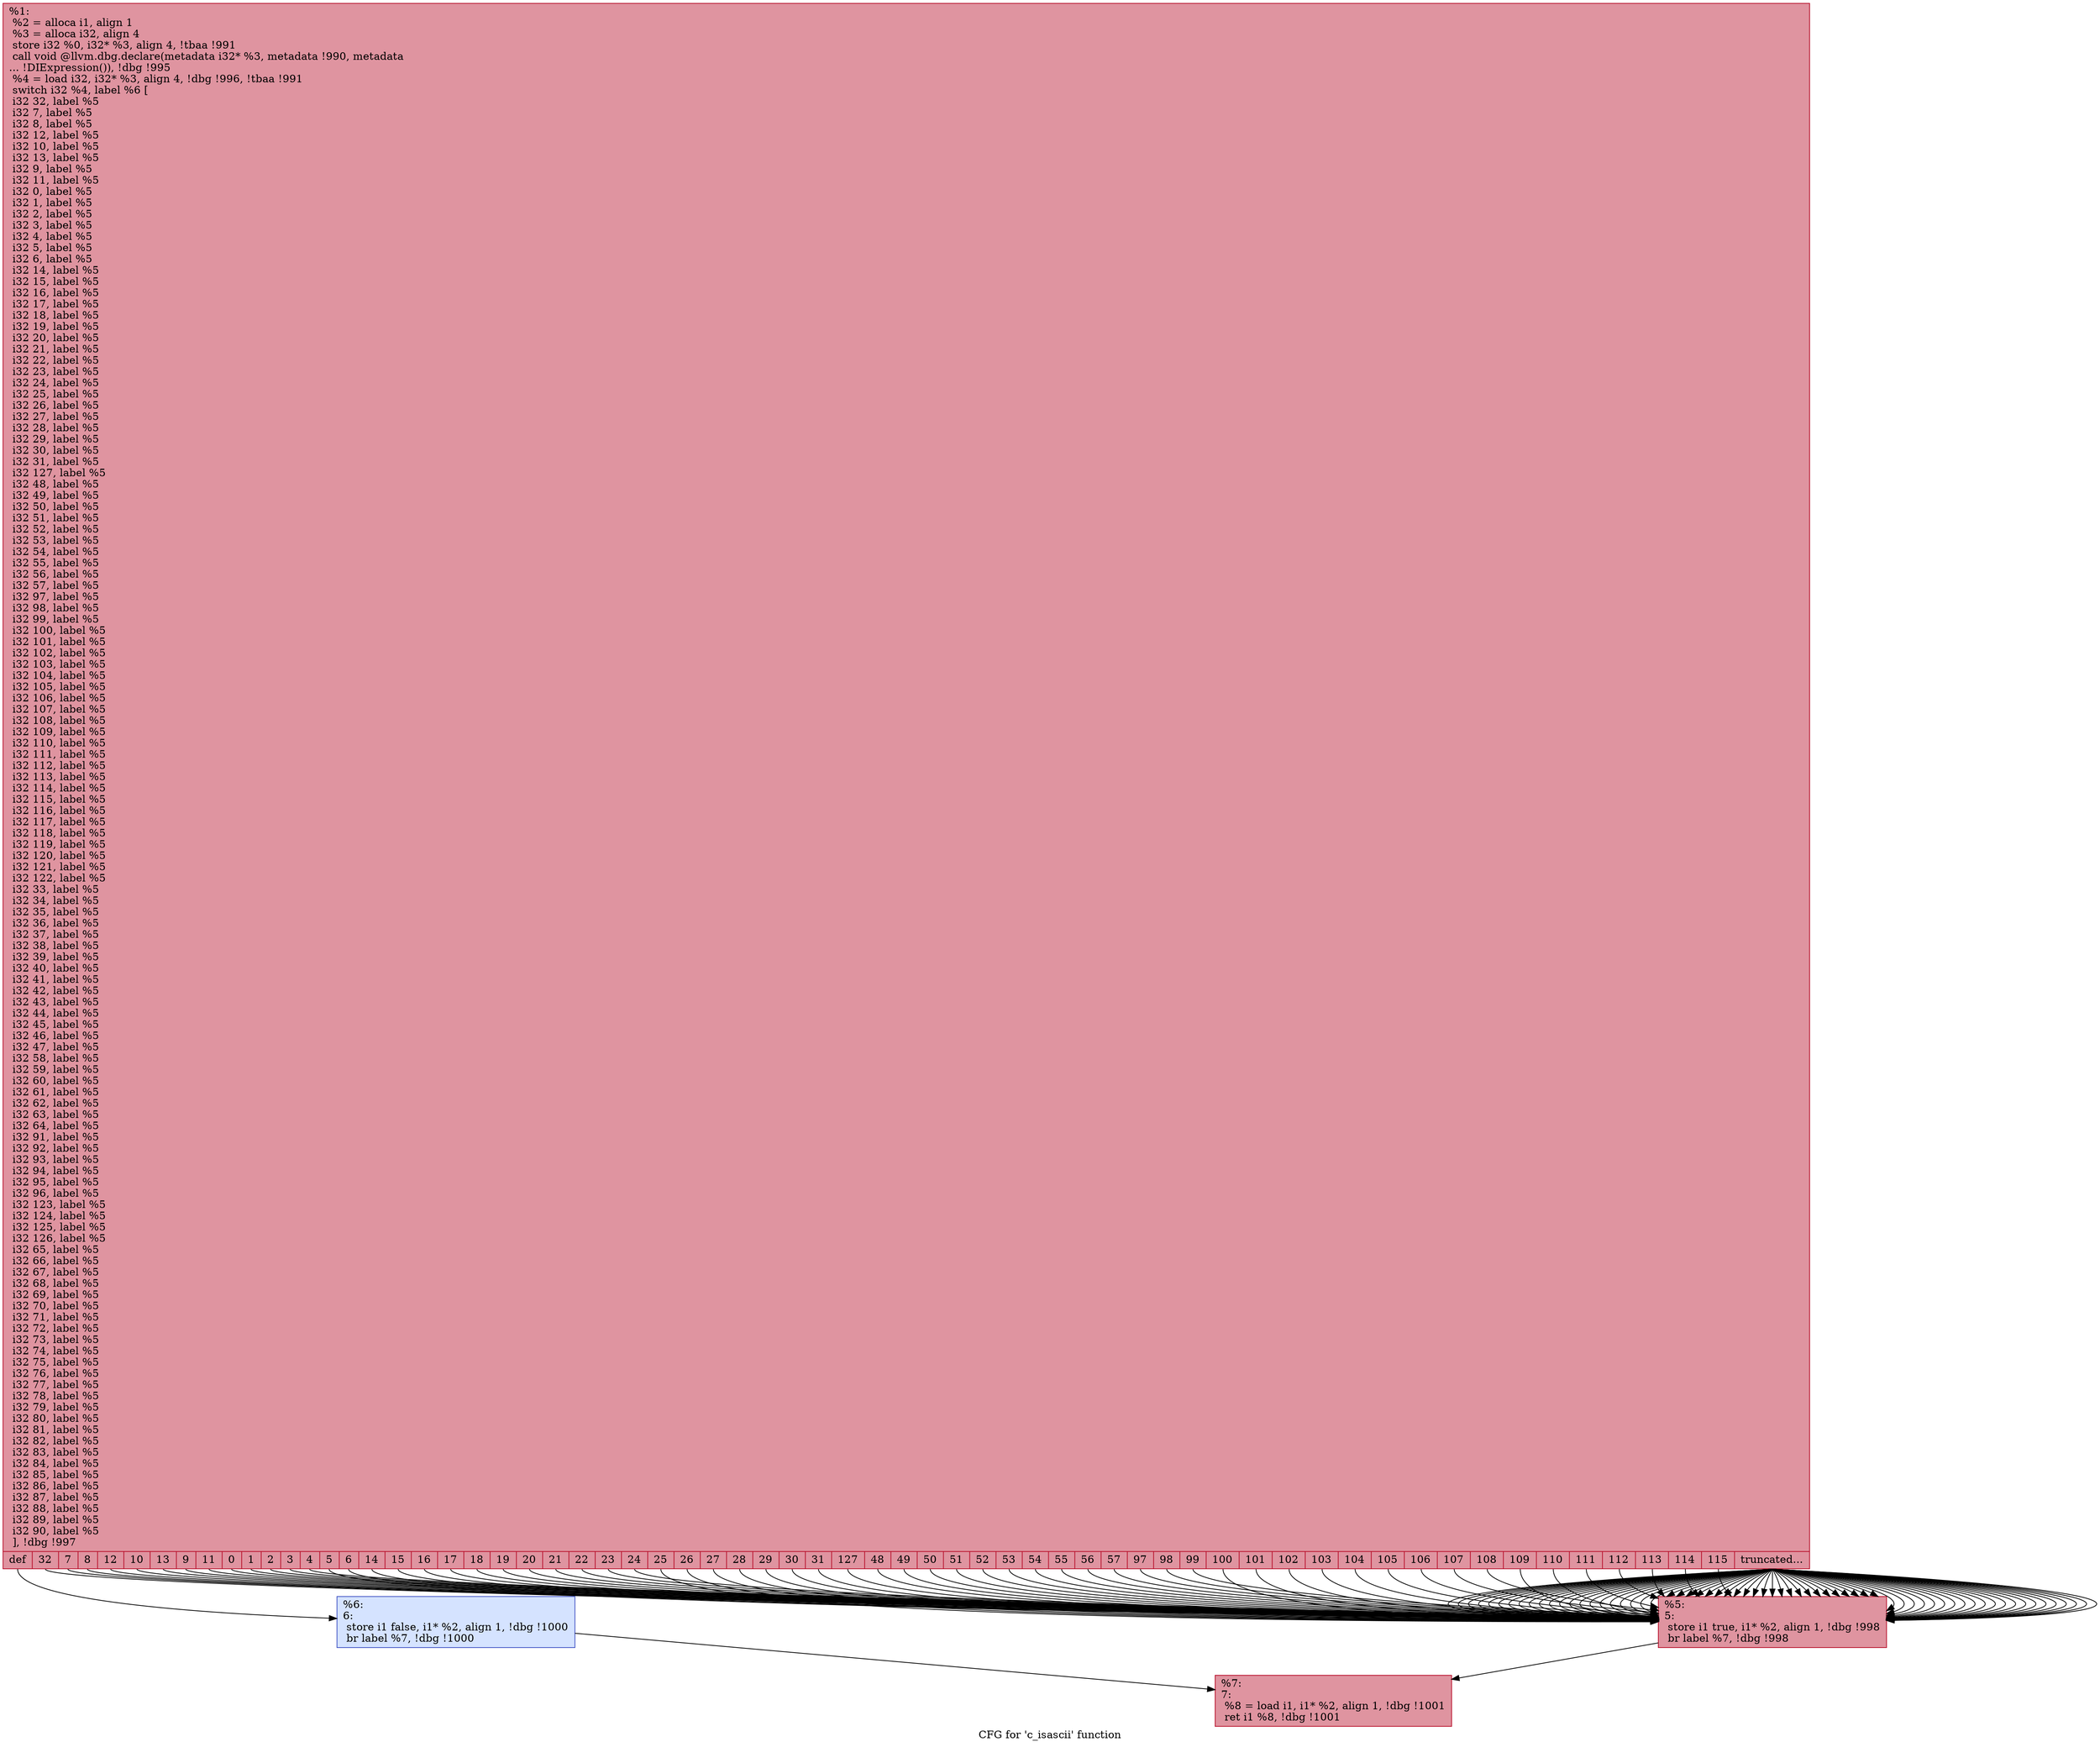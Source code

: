 digraph "CFG for 'c_isascii' function" {
	label="CFG for 'c_isascii' function";

	Node0xd80430 [shape=record,color="#b70d28ff", style=filled, fillcolor="#b70d2870",label="{%1:\l  %2 = alloca i1, align 1\l  %3 = alloca i32, align 4\l  store i32 %0, i32* %3, align 4, !tbaa !991\l  call void @llvm.dbg.declare(metadata i32* %3, metadata !990, metadata\l... !DIExpression()), !dbg !995\l  %4 = load i32, i32* %3, align 4, !dbg !996, !tbaa !991\l  switch i32 %4, label %6 [\l    i32 32, label %5\l    i32 7, label %5\l    i32 8, label %5\l    i32 12, label %5\l    i32 10, label %5\l    i32 13, label %5\l    i32 9, label %5\l    i32 11, label %5\l    i32 0, label %5\l    i32 1, label %5\l    i32 2, label %5\l    i32 3, label %5\l    i32 4, label %5\l    i32 5, label %5\l    i32 6, label %5\l    i32 14, label %5\l    i32 15, label %5\l    i32 16, label %5\l    i32 17, label %5\l    i32 18, label %5\l    i32 19, label %5\l    i32 20, label %5\l    i32 21, label %5\l    i32 22, label %5\l    i32 23, label %5\l    i32 24, label %5\l    i32 25, label %5\l    i32 26, label %5\l    i32 27, label %5\l    i32 28, label %5\l    i32 29, label %5\l    i32 30, label %5\l    i32 31, label %5\l    i32 127, label %5\l    i32 48, label %5\l    i32 49, label %5\l    i32 50, label %5\l    i32 51, label %5\l    i32 52, label %5\l    i32 53, label %5\l    i32 54, label %5\l    i32 55, label %5\l    i32 56, label %5\l    i32 57, label %5\l    i32 97, label %5\l    i32 98, label %5\l    i32 99, label %5\l    i32 100, label %5\l    i32 101, label %5\l    i32 102, label %5\l    i32 103, label %5\l    i32 104, label %5\l    i32 105, label %5\l    i32 106, label %5\l    i32 107, label %5\l    i32 108, label %5\l    i32 109, label %5\l    i32 110, label %5\l    i32 111, label %5\l    i32 112, label %5\l    i32 113, label %5\l    i32 114, label %5\l    i32 115, label %5\l    i32 116, label %5\l    i32 117, label %5\l    i32 118, label %5\l    i32 119, label %5\l    i32 120, label %5\l    i32 121, label %5\l    i32 122, label %5\l    i32 33, label %5\l    i32 34, label %5\l    i32 35, label %5\l    i32 36, label %5\l    i32 37, label %5\l    i32 38, label %5\l    i32 39, label %5\l    i32 40, label %5\l    i32 41, label %5\l    i32 42, label %5\l    i32 43, label %5\l    i32 44, label %5\l    i32 45, label %5\l    i32 46, label %5\l    i32 47, label %5\l    i32 58, label %5\l    i32 59, label %5\l    i32 60, label %5\l    i32 61, label %5\l    i32 62, label %5\l    i32 63, label %5\l    i32 64, label %5\l    i32 91, label %5\l    i32 92, label %5\l    i32 93, label %5\l    i32 94, label %5\l    i32 95, label %5\l    i32 96, label %5\l    i32 123, label %5\l    i32 124, label %5\l    i32 125, label %5\l    i32 126, label %5\l    i32 65, label %5\l    i32 66, label %5\l    i32 67, label %5\l    i32 68, label %5\l    i32 69, label %5\l    i32 70, label %5\l    i32 71, label %5\l    i32 72, label %5\l    i32 73, label %5\l    i32 74, label %5\l    i32 75, label %5\l    i32 76, label %5\l    i32 77, label %5\l    i32 78, label %5\l    i32 79, label %5\l    i32 80, label %5\l    i32 81, label %5\l    i32 82, label %5\l    i32 83, label %5\l    i32 84, label %5\l    i32 85, label %5\l    i32 86, label %5\l    i32 87, label %5\l    i32 88, label %5\l    i32 89, label %5\l    i32 90, label %5\l  ], !dbg !997\l|{<s0>def|<s1>32|<s2>7|<s3>8|<s4>12|<s5>10|<s6>13|<s7>9|<s8>11|<s9>0|<s10>1|<s11>2|<s12>3|<s13>4|<s14>5|<s15>6|<s16>14|<s17>15|<s18>16|<s19>17|<s20>18|<s21>19|<s22>20|<s23>21|<s24>22|<s25>23|<s26>24|<s27>25|<s28>26|<s29>27|<s30>28|<s31>29|<s32>30|<s33>31|<s34>127|<s35>48|<s36>49|<s37>50|<s38>51|<s39>52|<s40>53|<s41>54|<s42>55|<s43>56|<s44>57|<s45>97|<s46>98|<s47>99|<s48>100|<s49>101|<s50>102|<s51>103|<s52>104|<s53>105|<s54>106|<s55>107|<s56>108|<s57>109|<s58>110|<s59>111|<s60>112|<s61>113|<s62>114|<s63>115|<s64>truncated...}}"];
	Node0xd80430:s0 -> Node0xd804d0;
	Node0xd80430:s1 -> Node0xd80480;
	Node0xd80430:s2 -> Node0xd80480;
	Node0xd80430:s3 -> Node0xd80480;
	Node0xd80430:s4 -> Node0xd80480;
	Node0xd80430:s5 -> Node0xd80480;
	Node0xd80430:s6 -> Node0xd80480;
	Node0xd80430:s7 -> Node0xd80480;
	Node0xd80430:s8 -> Node0xd80480;
	Node0xd80430:s9 -> Node0xd80480;
	Node0xd80430:s10 -> Node0xd80480;
	Node0xd80430:s11 -> Node0xd80480;
	Node0xd80430:s12 -> Node0xd80480;
	Node0xd80430:s13 -> Node0xd80480;
	Node0xd80430:s14 -> Node0xd80480;
	Node0xd80430:s15 -> Node0xd80480;
	Node0xd80430:s16 -> Node0xd80480;
	Node0xd80430:s17 -> Node0xd80480;
	Node0xd80430:s18 -> Node0xd80480;
	Node0xd80430:s19 -> Node0xd80480;
	Node0xd80430:s20 -> Node0xd80480;
	Node0xd80430:s21 -> Node0xd80480;
	Node0xd80430:s22 -> Node0xd80480;
	Node0xd80430:s23 -> Node0xd80480;
	Node0xd80430:s24 -> Node0xd80480;
	Node0xd80430:s25 -> Node0xd80480;
	Node0xd80430:s26 -> Node0xd80480;
	Node0xd80430:s27 -> Node0xd80480;
	Node0xd80430:s28 -> Node0xd80480;
	Node0xd80430:s29 -> Node0xd80480;
	Node0xd80430:s30 -> Node0xd80480;
	Node0xd80430:s31 -> Node0xd80480;
	Node0xd80430:s32 -> Node0xd80480;
	Node0xd80430:s33 -> Node0xd80480;
	Node0xd80430:s34 -> Node0xd80480;
	Node0xd80430:s35 -> Node0xd80480;
	Node0xd80430:s36 -> Node0xd80480;
	Node0xd80430:s37 -> Node0xd80480;
	Node0xd80430:s38 -> Node0xd80480;
	Node0xd80430:s39 -> Node0xd80480;
	Node0xd80430:s40 -> Node0xd80480;
	Node0xd80430:s41 -> Node0xd80480;
	Node0xd80430:s42 -> Node0xd80480;
	Node0xd80430:s43 -> Node0xd80480;
	Node0xd80430:s44 -> Node0xd80480;
	Node0xd80430:s45 -> Node0xd80480;
	Node0xd80430:s46 -> Node0xd80480;
	Node0xd80430:s47 -> Node0xd80480;
	Node0xd80430:s48 -> Node0xd80480;
	Node0xd80430:s49 -> Node0xd80480;
	Node0xd80430:s50 -> Node0xd80480;
	Node0xd80430:s51 -> Node0xd80480;
	Node0xd80430:s52 -> Node0xd80480;
	Node0xd80430:s53 -> Node0xd80480;
	Node0xd80430:s54 -> Node0xd80480;
	Node0xd80430:s55 -> Node0xd80480;
	Node0xd80430:s56 -> Node0xd80480;
	Node0xd80430:s57 -> Node0xd80480;
	Node0xd80430:s58 -> Node0xd80480;
	Node0xd80430:s59 -> Node0xd80480;
	Node0xd80430:s60 -> Node0xd80480;
	Node0xd80430:s61 -> Node0xd80480;
	Node0xd80430:s62 -> Node0xd80480;
	Node0xd80430:s63 -> Node0xd80480;
	Node0xd80430:s64 -> Node0xd80480;
	Node0xd80430:s64 -> Node0xd80480;
	Node0xd80430:s64 -> Node0xd80480;
	Node0xd80430:s64 -> Node0xd80480;
	Node0xd80430:s64 -> Node0xd80480;
	Node0xd80430:s64 -> Node0xd80480;
	Node0xd80430:s64 -> Node0xd80480;
	Node0xd80430:s64 -> Node0xd80480;
	Node0xd80430:s64 -> Node0xd80480;
	Node0xd80430:s64 -> Node0xd80480;
	Node0xd80430:s64 -> Node0xd80480;
	Node0xd80430:s64 -> Node0xd80480;
	Node0xd80430:s64 -> Node0xd80480;
	Node0xd80430:s64 -> Node0xd80480;
	Node0xd80430:s64 -> Node0xd80480;
	Node0xd80430:s64 -> Node0xd80480;
	Node0xd80430:s64 -> Node0xd80480;
	Node0xd80430:s64 -> Node0xd80480;
	Node0xd80430:s64 -> Node0xd80480;
	Node0xd80430:s64 -> Node0xd80480;
	Node0xd80430:s64 -> Node0xd80480;
	Node0xd80430:s64 -> Node0xd80480;
	Node0xd80430:s64 -> Node0xd80480;
	Node0xd80430:s64 -> Node0xd80480;
	Node0xd80430:s64 -> Node0xd80480;
	Node0xd80430:s64 -> Node0xd80480;
	Node0xd80430:s64 -> Node0xd80480;
	Node0xd80430:s64 -> Node0xd80480;
	Node0xd80430:s64 -> Node0xd80480;
	Node0xd80430:s64 -> Node0xd80480;
	Node0xd80430:s64 -> Node0xd80480;
	Node0xd80430:s64 -> Node0xd80480;
	Node0xd80430:s64 -> Node0xd80480;
	Node0xd80430:s64 -> Node0xd80480;
	Node0xd80430:s64 -> Node0xd80480;
	Node0xd80430:s64 -> Node0xd80480;
	Node0xd80430:s64 -> Node0xd80480;
	Node0xd80430:s64 -> Node0xd80480;
	Node0xd80430:s64 -> Node0xd80480;
	Node0xd80430:s64 -> Node0xd80480;
	Node0xd80430:s64 -> Node0xd80480;
	Node0xd80430:s64 -> Node0xd80480;
	Node0xd80430:s64 -> Node0xd80480;
	Node0xd80430:s64 -> Node0xd80480;
	Node0xd80430:s64 -> Node0xd80480;
	Node0xd80430:s64 -> Node0xd80480;
	Node0xd80430:s64 -> Node0xd80480;
	Node0xd80430:s64 -> Node0xd80480;
	Node0xd80430:s64 -> Node0xd80480;
	Node0xd80430:s64 -> Node0xd80480;
	Node0xd80430:s64 -> Node0xd80480;
	Node0xd80430:s64 -> Node0xd80480;
	Node0xd80430:s64 -> Node0xd80480;
	Node0xd80430:s64 -> Node0xd80480;
	Node0xd80430:s64 -> Node0xd80480;
	Node0xd80430:s64 -> Node0xd80480;
	Node0xd80430:s64 -> Node0xd80480;
	Node0xd80430:s64 -> Node0xd80480;
	Node0xd80430:s64 -> Node0xd80480;
	Node0xd80430:s64 -> Node0xd80480;
	Node0xd80430:s64 -> Node0xd80480;
	Node0xd80430:s64 -> Node0xd80480;
	Node0xd80430:s64 -> Node0xd80480;
	Node0xd80430:s64 -> Node0xd80480;
	Node0xd80430:s64 -> Node0xd80480;
	Node0xd80480 [shape=record,color="#b70d28ff", style=filled, fillcolor="#b70d2870",label="{%5:\l5:                                                \l  store i1 true, i1* %2, align 1, !dbg !998\l  br label %7, !dbg !998\l}"];
	Node0xd80480 -> Node0xd80520;
	Node0xd804d0 [shape=record,color="#3d50c3ff", style=filled, fillcolor="#a1c0ff70",label="{%6:\l6:                                                \l  store i1 false, i1* %2, align 1, !dbg !1000\l  br label %7, !dbg !1000\l}"];
	Node0xd804d0 -> Node0xd80520;
	Node0xd80520 [shape=record,color="#b70d28ff", style=filled, fillcolor="#b70d2870",label="{%7:\l7:                                                \l  %8 = load i1, i1* %2, align 1, !dbg !1001\l  ret i1 %8, !dbg !1001\l}"];
}
